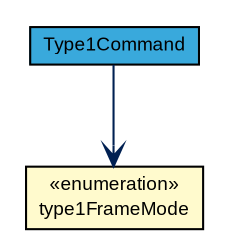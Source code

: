 #!/usr/local/bin/dot
#
# Class diagram 
# Generated by UMLGraph version R5_7_2-3-gee82a7 (http://www.umlgraph.org/)
#

digraph G {
	edge [fontname="arial",fontsize=10,labelfontname="arial",labelfontsize=10];
	node [fontname="arial",fontsize=10,shape=plaintext];
	nodesep=0.25;
	ranksep=0.5;
	// com.st.st25sdk.command.Type1Command
	c53362 [label=<<table title="com.st.st25sdk.command.Type1Command" border="0" cellborder="1" cellspacing="0" cellpadding="2" port="p" bgcolor="#39a9dc" href="./Type1Command.html">
		<tr><td><table border="0" cellspacing="0" cellpadding="1">
<tr><td align="center" balign="center"> Type1Command </td></tr>
		</table></td></tr>
		</table>>, URL="./Type1Command.html", fontname="arial", fontcolor="black", fontsize=9.0];
	// com.st.st25sdk.command.Type1Command.type1FrameMode
	c53363 [label=<<table title="com.st.st25sdk.command.Type1Command.type1FrameMode" border="0" cellborder="1" cellspacing="0" cellpadding="2" port="p" bgcolor="lemonChiffon" href="./Type1Command.type1FrameMode.html">
		<tr><td><table border="0" cellspacing="0" cellpadding="1">
<tr><td align="center" balign="center"> &#171;enumeration&#187; </td></tr>
<tr><td align="center" balign="center"> type1FrameMode </td></tr>
		</table></td></tr>
		</table>>, URL="./Type1Command.type1FrameMode.html", fontname="arial", fontcolor="black", fontsize=9.0];
	// com.st.st25sdk.command.Type1Command NAVASSOC com.st.st25sdk.command.Type1Command.type1FrameMode
	c53362:p -> c53363:p [taillabel="", label="", headlabel="", fontname="arial", fontcolor="#002052", fontsize=10.0, color="#002052", arrowhead=open];
}

